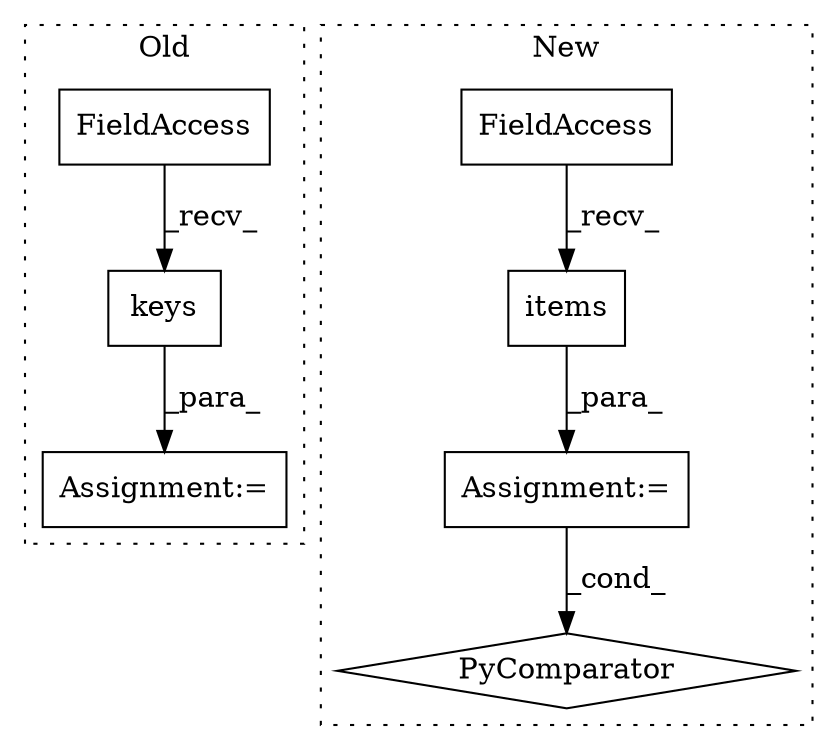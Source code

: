 digraph G {
subgraph cluster0 {
1 [label="keys" a="32" s="779" l="6" shape="box"];
3 [label="Assignment:=" a="7" s="752" l="1" shape="box"];
6 [label="FieldAccess" a="22" s="753" l="25" shape="box"];
label = "Old";
style="dotted";
}
subgraph cluster1 {
2 [label="items" a="32" s="906" l="7" shape="box"];
4 [label="Assignment:=" a="7" s="874" l="74" shape="box"];
5 [label="FieldAccess" a="22" s="889" l="16" shape="box"];
7 [label="PyComparator" a="113" s="874" l="74" shape="diamond"];
label = "New";
style="dotted";
}
1 -> 3 [label="_para_"];
2 -> 4 [label="_para_"];
4 -> 7 [label="_cond_"];
5 -> 2 [label="_recv_"];
6 -> 1 [label="_recv_"];
}